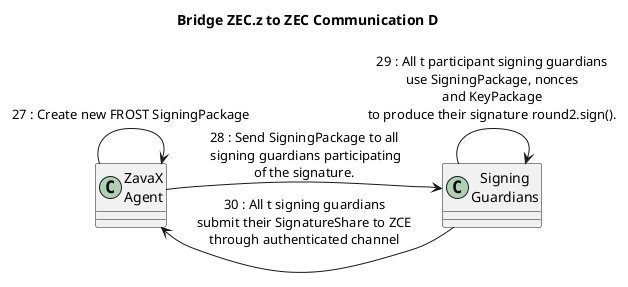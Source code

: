 @startuml
title Bridge ZEC.z to ZEC Communication D
left to right direction

class "ZavaX\nAgent" as ZA
class "Signing\nGuardians" as SG

ZA -down-> ZA : 27 : Create new FROST SigningPackage
ZA -down-> SG : 28 : Send SigningPackage to all\n signing guardians participating\nof the signature.
SG -down-> SG : 29 : All t participant signing guardians\nuse SigningPackage, nonces\nand KeyPackage\nto produce their signature round2.sign().
SG -up-> ZA : 30 : All t signing guardians\nsubmit their SignatureShare to ZCE\nthrough authenticated channel

@enduml
